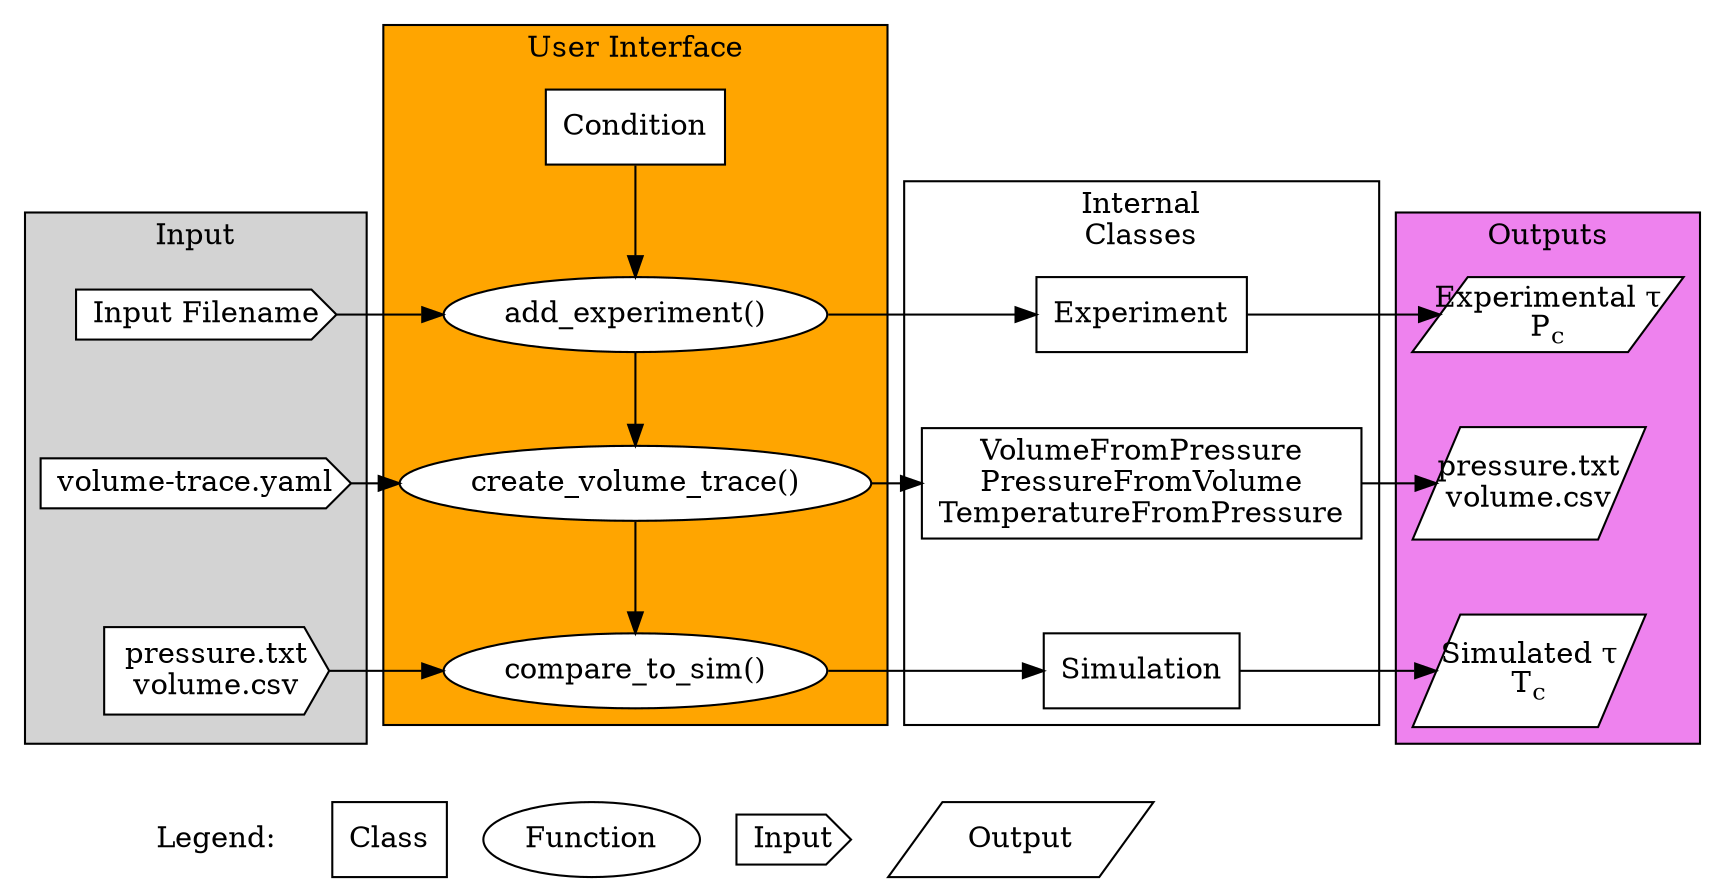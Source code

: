 digraph {
	node [fillcolor=white style=filled]
	newrank=true;
		subgraph {
			node [shape=cds]
				filename [label="Input Filename"]
				yaml [label="volume-trace.yaml"]
				tracesin [label="pressure.txt
volume.csv" height=0.75 width=1.5]
				input [label=Input]
		}
		subgraph {
			node [shape=rectangle]
				condition [label=Condition]
				experiment [label=Experiment]
				fromtraces [label="VolumeFromPressure
PressureFromVolume
TemperatureFromPressure"]
				simulation [label=Simulation]
				class [label=Class]
		}
		subgraph {
			node [shape=ellipse]
				"add_experiment()"
				"compare_to_sim()"
				"create_volume_trace()"
				function [label=Function]
		}
		subgraph {
			node [shape=parallelogram]
				tau [label=<Experimental &tau;<br />P<sub>c</sub>> fixedsize=true width=1.75]
				tracesout [label="pressure.txt
volume.csv" fixedsize=true height=0.75 width=1.5]
				simout [label=<Simulated &tau;<br />T<sub>c</sub>> fixedsize=true height=0.75 width=1.5]
				output [label=Output shape=parallelogram]
		}
		subgraph cluster0 {
			graph [fillcolor=lightgrey label=Input style=filled]
			edge [style=invis]
					filename -> yaml
					yaml -> tracesin
		}
		subgraph cluster3 {
			graph [fillcolor=white label="Internal
Classes" style=filled]
			edge [style=invis]
					experiment -> fromtraces
					fromtraces -> simulation
		}
		subgraph cluster2 {
			graph [fillcolor=violet label=Outputs style=filled]
			edge [style=invis]
					tau -> tracesout
					tracesout -> simout
		}
		subgraph cluster1 {
			graph [fillcolor=orange label="User Interface" style=filled]
					condition -> "add_experiment()"
					"add_experiment()" -> "create_volume_trace()"
					"create_volume_trace()" -> "compare_to_sim()"
		}
		subgraph {
			graph [rank=same]
					filename -> "add_experiment()"
					"add_experiment()" -> experiment
					experiment -> tau
		}
		subgraph {
			graph [rank=same]
					yaml -> "create_volume_trace()"
					"create_volume_trace()" -> fromtraces
					fromtraces -> tracesout
		}
		subgraph {
			graph [rank=same]
					tracesin -> "compare_to_sim()"
					"compare_to_sim()" -> simulation
					simulation -> simout
		}
		subgraph {
			graph [nodesep=0.1 rank=same]
			edge [style=invis]
					legend -> class
					class -> function
					function -> input
					input -> output
				legend [label="Legend:" shape=plaintext]
		}
			tracesin -> legend [style=invis]
}